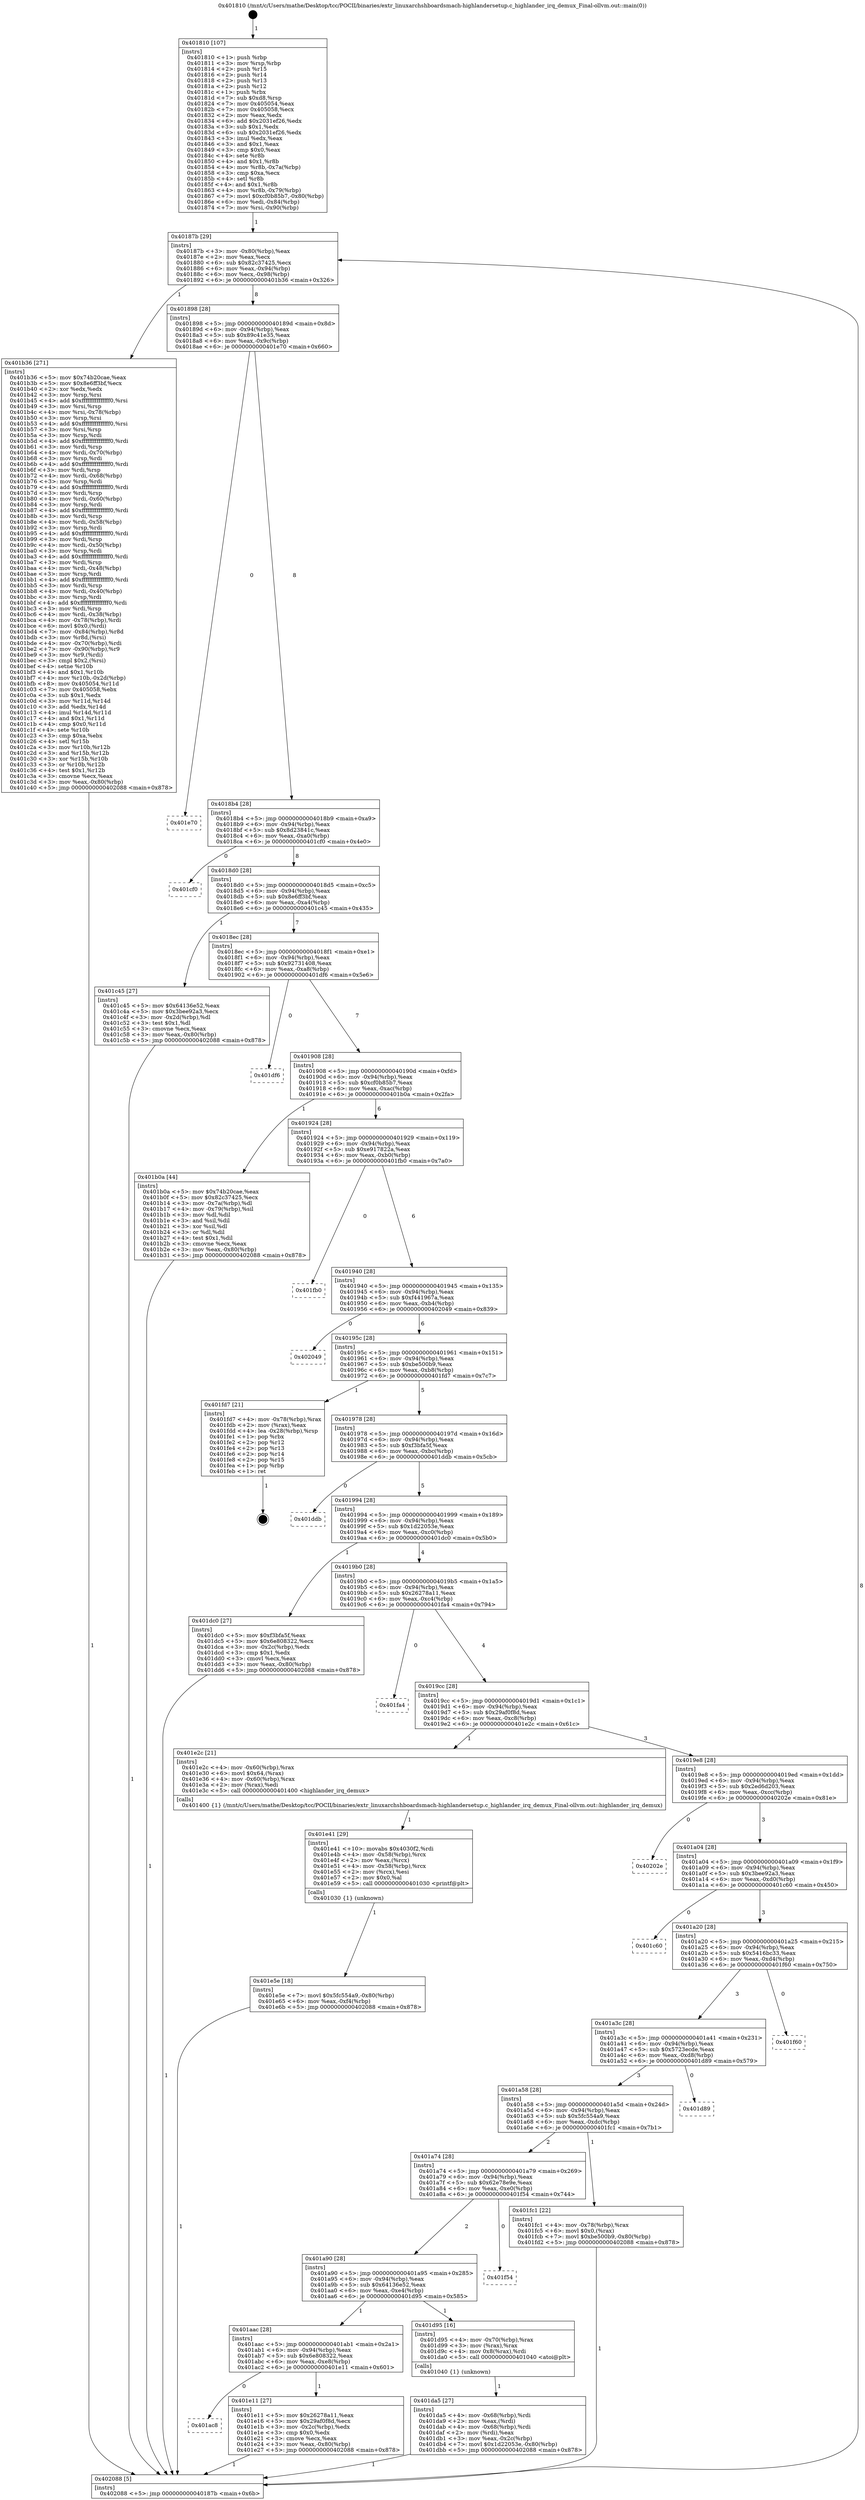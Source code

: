 digraph "0x401810" {
  label = "0x401810 (/mnt/c/Users/mathe/Desktop/tcc/POCII/binaries/extr_linuxarchshboardsmach-highlandersetup.c_highlander_irq_demux_Final-ollvm.out::main(0))"
  labelloc = "t"
  node[shape=record]

  Entry [label="",width=0.3,height=0.3,shape=circle,fillcolor=black,style=filled]
  "0x40187b" [label="{
     0x40187b [29]\l
     | [instrs]\l
     &nbsp;&nbsp;0x40187b \<+3\>: mov -0x80(%rbp),%eax\l
     &nbsp;&nbsp;0x40187e \<+2\>: mov %eax,%ecx\l
     &nbsp;&nbsp;0x401880 \<+6\>: sub $0x82c37425,%ecx\l
     &nbsp;&nbsp;0x401886 \<+6\>: mov %eax,-0x94(%rbp)\l
     &nbsp;&nbsp;0x40188c \<+6\>: mov %ecx,-0x98(%rbp)\l
     &nbsp;&nbsp;0x401892 \<+6\>: je 0000000000401b36 \<main+0x326\>\l
  }"]
  "0x401b36" [label="{
     0x401b36 [271]\l
     | [instrs]\l
     &nbsp;&nbsp;0x401b36 \<+5\>: mov $0x74b20cae,%eax\l
     &nbsp;&nbsp;0x401b3b \<+5\>: mov $0x8e6ff3bf,%ecx\l
     &nbsp;&nbsp;0x401b40 \<+2\>: xor %edx,%edx\l
     &nbsp;&nbsp;0x401b42 \<+3\>: mov %rsp,%rsi\l
     &nbsp;&nbsp;0x401b45 \<+4\>: add $0xfffffffffffffff0,%rsi\l
     &nbsp;&nbsp;0x401b49 \<+3\>: mov %rsi,%rsp\l
     &nbsp;&nbsp;0x401b4c \<+4\>: mov %rsi,-0x78(%rbp)\l
     &nbsp;&nbsp;0x401b50 \<+3\>: mov %rsp,%rsi\l
     &nbsp;&nbsp;0x401b53 \<+4\>: add $0xfffffffffffffff0,%rsi\l
     &nbsp;&nbsp;0x401b57 \<+3\>: mov %rsi,%rsp\l
     &nbsp;&nbsp;0x401b5a \<+3\>: mov %rsp,%rdi\l
     &nbsp;&nbsp;0x401b5d \<+4\>: add $0xfffffffffffffff0,%rdi\l
     &nbsp;&nbsp;0x401b61 \<+3\>: mov %rdi,%rsp\l
     &nbsp;&nbsp;0x401b64 \<+4\>: mov %rdi,-0x70(%rbp)\l
     &nbsp;&nbsp;0x401b68 \<+3\>: mov %rsp,%rdi\l
     &nbsp;&nbsp;0x401b6b \<+4\>: add $0xfffffffffffffff0,%rdi\l
     &nbsp;&nbsp;0x401b6f \<+3\>: mov %rdi,%rsp\l
     &nbsp;&nbsp;0x401b72 \<+4\>: mov %rdi,-0x68(%rbp)\l
     &nbsp;&nbsp;0x401b76 \<+3\>: mov %rsp,%rdi\l
     &nbsp;&nbsp;0x401b79 \<+4\>: add $0xfffffffffffffff0,%rdi\l
     &nbsp;&nbsp;0x401b7d \<+3\>: mov %rdi,%rsp\l
     &nbsp;&nbsp;0x401b80 \<+4\>: mov %rdi,-0x60(%rbp)\l
     &nbsp;&nbsp;0x401b84 \<+3\>: mov %rsp,%rdi\l
     &nbsp;&nbsp;0x401b87 \<+4\>: add $0xfffffffffffffff0,%rdi\l
     &nbsp;&nbsp;0x401b8b \<+3\>: mov %rdi,%rsp\l
     &nbsp;&nbsp;0x401b8e \<+4\>: mov %rdi,-0x58(%rbp)\l
     &nbsp;&nbsp;0x401b92 \<+3\>: mov %rsp,%rdi\l
     &nbsp;&nbsp;0x401b95 \<+4\>: add $0xfffffffffffffff0,%rdi\l
     &nbsp;&nbsp;0x401b99 \<+3\>: mov %rdi,%rsp\l
     &nbsp;&nbsp;0x401b9c \<+4\>: mov %rdi,-0x50(%rbp)\l
     &nbsp;&nbsp;0x401ba0 \<+3\>: mov %rsp,%rdi\l
     &nbsp;&nbsp;0x401ba3 \<+4\>: add $0xfffffffffffffff0,%rdi\l
     &nbsp;&nbsp;0x401ba7 \<+3\>: mov %rdi,%rsp\l
     &nbsp;&nbsp;0x401baa \<+4\>: mov %rdi,-0x48(%rbp)\l
     &nbsp;&nbsp;0x401bae \<+3\>: mov %rsp,%rdi\l
     &nbsp;&nbsp;0x401bb1 \<+4\>: add $0xfffffffffffffff0,%rdi\l
     &nbsp;&nbsp;0x401bb5 \<+3\>: mov %rdi,%rsp\l
     &nbsp;&nbsp;0x401bb8 \<+4\>: mov %rdi,-0x40(%rbp)\l
     &nbsp;&nbsp;0x401bbc \<+3\>: mov %rsp,%rdi\l
     &nbsp;&nbsp;0x401bbf \<+4\>: add $0xfffffffffffffff0,%rdi\l
     &nbsp;&nbsp;0x401bc3 \<+3\>: mov %rdi,%rsp\l
     &nbsp;&nbsp;0x401bc6 \<+4\>: mov %rdi,-0x38(%rbp)\l
     &nbsp;&nbsp;0x401bca \<+4\>: mov -0x78(%rbp),%rdi\l
     &nbsp;&nbsp;0x401bce \<+6\>: movl $0x0,(%rdi)\l
     &nbsp;&nbsp;0x401bd4 \<+7\>: mov -0x84(%rbp),%r8d\l
     &nbsp;&nbsp;0x401bdb \<+3\>: mov %r8d,(%rsi)\l
     &nbsp;&nbsp;0x401bde \<+4\>: mov -0x70(%rbp),%rdi\l
     &nbsp;&nbsp;0x401be2 \<+7\>: mov -0x90(%rbp),%r9\l
     &nbsp;&nbsp;0x401be9 \<+3\>: mov %r9,(%rdi)\l
     &nbsp;&nbsp;0x401bec \<+3\>: cmpl $0x2,(%rsi)\l
     &nbsp;&nbsp;0x401bef \<+4\>: setne %r10b\l
     &nbsp;&nbsp;0x401bf3 \<+4\>: and $0x1,%r10b\l
     &nbsp;&nbsp;0x401bf7 \<+4\>: mov %r10b,-0x2d(%rbp)\l
     &nbsp;&nbsp;0x401bfb \<+8\>: mov 0x405054,%r11d\l
     &nbsp;&nbsp;0x401c03 \<+7\>: mov 0x405058,%ebx\l
     &nbsp;&nbsp;0x401c0a \<+3\>: sub $0x1,%edx\l
     &nbsp;&nbsp;0x401c0d \<+3\>: mov %r11d,%r14d\l
     &nbsp;&nbsp;0x401c10 \<+3\>: add %edx,%r14d\l
     &nbsp;&nbsp;0x401c13 \<+4\>: imul %r14d,%r11d\l
     &nbsp;&nbsp;0x401c17 \<+4\>: and $0x1,%r11d\l
     &nbsp;&nbsp;0x401c1b \<+4\>: cmp $0x0,%r11d\l
     &nbsp;&nbsp;0x401c1f \<+4\>: sete %r10b\l
     &nbsp;&nbsp;0x401c23 \<+3\>: cmp $0xa,%ebx\l
     &nbsp;&nbsp;0x401c26 \<+4\>: setl %r15b\l
     &nbsp;&nbsp;0x401c2a \<+3\>: mov %r10b,%r12b\l
     &nbsp;&nbsp;0x401c2d \<+3\>: and %r15b,%r12b\l
     &nbsp;&nbsp;0x401c30 \<+3\>: xor %r15b,%r10b\l
     &nbsp;&nbsp;0x401c33 \<+3\>: or %r10b,%r12b\l
     &nbsp;&nbsp;0x401c36 \<+4\>: test $0x1,%r12b\l
     &nbsp;&nbsp;0x401c3a \<+3\>: cmovne %ecx,%eax\l
     &nbsp;&nbsp;0x401c3d \<+3\>: mov %eax,-0x80(%rbp)\l
     &nbsp;&nbsp;0x401c40 \<+5\>: jmp 0000000000402088 \<main+0x878\>\l
  }"]
  "0x401898" [label="{
     0x401898 [28]\l
     | [instrs]\l
     &nbsp;&nbsp;0x401898 \<+5\>: jmp 000000000040189d \<main+0x8d\>\l
     &nbsp;&nbsp;0x40189d \<+6\>: mov -0x94(%rbp),%eax\l
     &nbsp;&nbsp;0x4018a3 \<+5\>: sub $0x89c41e35,%eax\l
     &nbsp;&nbsp;0x4018a8 \<+6\>: mov %eax,-0x9c(%rbp)\l
     &nbsp;&nbsp;0x4018ae \<+6\>: je 0000000000401e70 \<main+0x660\>\l
  }"]
  Exit [label="",width=0.3,height=0.3,shape=circle,fillcolor=black,style=filled,peripheries=2]
  "0x401e70" [label="{
     0x401e70\l
  }", style=dashed]
  "0x4018b4" [label="{
     0x4018b4 [28]\l
     | [instrs]\l
     &nbsp;&nbsp;0x4018b4 \<+5\>: jmp 00000000004018b9 \<main+0xa9\>\l
     &nbsp;&nbsp;0x4018b9 \<+6\>: mov -0x94(%rbp),%eax\l
     &nbsp;&nbsp;0x4018bf \<+5\>: sub $0x8d23841c,%eax\l
     &nbsp;&nbsp;0x4018c4 \<+6\>: mov %eax,-0xa0(%rbp)\l
     &nbsp;&nbsp;0x4018ca \<+6\>: je 0000000000401cf0 \<main+0x4e0\>\l
  }"]
  "0x401e5e" [label="{
     0x401e5e [18]\l
     | [instrs]\l
     &nbsp;&nbsp;0x401e5e \<+7\>: movl $0x5fc554a9,-0x80(%rbp)\l
     &nbsp;&nbsp;0x401e65 \<+6\>: mov %eax,-0xf4(%rbp)\l
     &nbsp;&nbsp;0x401e6b \<+5\>: jmp 0000000000402088 \<main+0x878\>\l
  }"]
  "0x401cf0" [label="{
     0x401cf0\l
  }", style=dashed]
  "0x4018d0" [label="{
     0x4018d0 [28]\l
     | [instrs]\l
     &nbsp;&nbsp;0x4018d0 \<+5\>: jmp 00000000004018d5 \<main+0xc5\>\l
     &nbsp;&nbsp;0x4018d5 \<+6\>: mov -0x94(%rbp),%eax\l
     &nbsp;&nbsp;0x4018db \<+5\>: sub $0x8e6ff3bf,%eax\l
     &nbsp;&nbsp;0x4018e0 \<+6\>: mov %eax,-0xa4(%rbp)\l
     &nbsp;&nbsp;0x4018e6 \<+6\>: je 0000000000401c45 \<main+0x435\>\l
  }"]
  "0x401e41" [label="{
     0x401e41 [29]\l
     | [instrs]\l
     &nbsp;&nbsp;0x401e41 \<+10\>: movabs $0x4030f2,%rdi\l
     &nbsp;&nbsp;0x401e4b \<+4\>: mov -0x58(%rbp),%rcx\l
     &nbsp;&nbsp;0x401e4f \<+2\>: mov %eax,(%rcx)\l
     &nbsp;&nbsp;0x401e51 \<+4\>: mov -0x58(%rbp),%rcx\l
     &nbsp;&nbsp;0x401e55 \<+2\>: mov (%rcx),%esi\l
     &nbsp;&nbsp;0x401e57 \<+2\>: mov $0x0,%al\l
     &nbsp;&nbsp;0x401e59 \<+5\>: call 0000000000401030 \<printf@plt\>\l
     | [calls]\l
     &nbsp;&nbsp;0x401030 \{1\} (unknown)\l
  }"]
  "0x401c45" [label="{
     0x401c45 [27]\l
     | [instrs]\l
     &nbsp;&nbsp;0x401c45 \<+5\>: mov $0x64136e52,%eax\l
     &nbsp;&nbsp;0x401c4a \<+5\>: mov $0x3bee92a3,%ecx\l
     &nbsp;&nbsp;0x401c4f \<+3\>: mov -0x2d(%rbp),%dl\l
     &nbsp;&nbsp;0x401c52 \<+3\>: test $0x1,%dl\l
     &nbsp;&nbsp;0x401c55 \<+3\>: cmovne %ecx,%eax\l
     &nbsp;&nbsp;0x401c58 \<+3\>: mov %eax,-0x80(%rbp)\l
     &nbsp;&nbsp;0x401c5b \<+5\>: jmp 0000000000402088 \<main+0x878\>\l
  }"]
  "0x4018ec" [label="{
     0x4018ec [28]\l
     | [instrs]\l
     &nbsp;&nbsp;0x4018ec \<+5\>: jmp 00000000004018f1 \<main+0xe1\>\l
     &nbsp;&nbsp;0x4018f1 \<+6\>: mov -0x94(%rbp),%eax\l
     &nbsp;&nbsp;0x4018f7 \<+5\>: sub $0x92731408,%eax\l
     &nbsp;&nbsp;0x4018fc \<+6\>: mov %eax,-0xa8(%rbp)\l
     &nbsp;&nbsp;0x401902 \<+6\>: je 0000000000401df6 \<main+0x5e6\>\l
  }"]
  "0x401ac8" [label="{
     0x401ac8\l
  }", style=dashed]
  "0x401df6" [label="{
     0x401df6\l
  }", style=dashed]
  "0x401908" [label="{
     0x401908 [28]\l
     | [instrs]\l
     &nbsp;&nbsp;0x401908 \<+5\>: jmp 000000000040190d \<main+0xfd\>\l
     &nbsp;&nbsp;0x40190d \<+6\>: mov -0x94(%rbp),%eax\l
     &nbsp;&nbsp;0x401913 \<+5\>: sub $0xcf0b85b7,%eax\l
     &nbsp;&nbsp;0x401918 \<+6\>: mov %eax,-0xac(%rbp)\l
     &nbsp;&nbsp;0x40191e \<+6\>: je 0000000000401b0a \<main+0x2fa\>\l
  }"]
  "0x401e11" [label="{
     0x401e11 [27]\l
     | [instrs]\l
     &nbsp;&nbsp;0x401e11 \<+5\>: mov $0x26278a11,%eax\l
     &nbsp;&nbsp;0x401e16 \<+5\>: mov $0x29af0f8d,%ecx\l
     &nbsp;&nbsp;0x401e1b \<+3\>: mov -0x2c(%rbp),%edx\l
     &nbsp;&nbsp;0x401e1e \<+3\>: cmp $0x0,%edx\l
     &nbsp;&nbsp;0x401e21 \<+3\>: cmove %ecx,%eax\l
     &nbsp;&nbsp;0x401e24 \<+3\>: mov %eax,-0x80(%rbp)\l
     &nbsp;&nbsp;0x401e27 \<+5\>: jmp 0000000000402088 \<main+0x878\>\l
  }"]
  "0x401b0a" [label="{
     0x401b0a [44]\l
     | [instrs]\l
     &nbsp;&nbsp;0x401b0a \<+5\>: mov $0x74b20cae,%eax\l
     &nbsp;&nbsp;0x401b0f \<+5\>: mov $0x82c37425,%ecx\l
     &nbsp;&nbsp;0x401b14 \<+3\>: mov -0x7a(%rbp),%dl\l
     &nbsp;&nbsp;0x401b17 \<+4\>: mov -0x79(%rbp),%sil\l
     &nbsp;&nbsp;0x401b1b \<+3\>: mov %dl,%dil\l
     &nbsp;&nbsp;0x401b1e \<+3\>: and %sil,%dil\l
     &nbsp;&nbsp;0x401b21 \<+3\>: xor %sil,%dl\l
     &nbsp;&nbsp;0x401b24 \<+3\>: or %dl,%dil\l
     &nbsp;&nbsp;0x401b27 \<+4\>: test $0x1,%dil\l
     &nbsp;&nbsp;0x401b2b \<+3\>: cmovne %ecx,%eax\l
     &nbsp;&nbsp;0x401b2e \<+3\>: mov %eax,-0x80(%rbp)\l
     &nbsp;&nbsp;0x401b31 \<+5\>: jmp 0000000000402088 \<main+0x878\>\l
  }"]
  "0x401924" [label="{
     0x401924 [28]\l
     | [instrs]\l
     &nbsp;&nbsp;0x401924 \<+5\>: jmp 0000000000401929 \<main+0x119\>\l
     &nbsp;&nbsp;0x401929 \<+6\>: mov -0x94(%rbp),%eax\l
     &nbsp;&nbsp;0x40192f \<+5\>: sub $0xe917822a,%eax\l
     &nbsp;&nbsp;0x401934 \<+6\>: mov %eax,-0xb0(%rbp)\l
     &nbsp;&nbsp;0x40193a \<+6\>: je 0000000000401fb0 \<main+0x7a0\>\l
  }"]
  "0x402088" [label="{
     0x402088 [5]\l
     | [instrs]\l
     &nbsp;&nbsp;0x402088 \<+5\>: jmp 000000000040187b \<main+0x6b\>\l
  }"]
  "0x401810" [label="{
     0x401810 [107]\l
     | [instrs]\l
     &nbsp;&nbsp;0x401810 \<+1\>: push %rbp\l
     &nbsp;&nbsp;0x401811 \<+3\>: mov %rsp,%rbp\l
     &nbsp;&nbsp;0x401814 \<+2\>: push %r15\l
     &nbsp;&nbsp;0x401816 \<+2\>: push %r14\l
     &nbsp;&nbsp;0x401818 \<+2\>: push %r13\l
     &nbsp;&nbsp;0x40181a \<+2\>: push %r12\l
     &nbsp;&nbsp;0x40181c \<+1\>: push %rbx\l
     &nbsp;&nbsp;0x40181d \<+7\>: sub $0xd8,%rsp\l
     &nbsp;&nbsp;0x401824 \<+7\>: mov 0x405054,%eax\l
     &nbsp;&nbsp;0x40182b \<+7\>: mov 0x405058,%ecx\l
     &nbsp;&nbsp;0x401832 \<+2\>: mov %eax,%edx\l
     &nbsp;&nbsp;0x401834 \<+6\>: add $0x2031ef26,%edx\l
     &nbsp;&nbsp;0x40183a \<+3\>: sub $0x1,%edx\l
     &nbsp;&nbsp;0x40183d \<+6\>: sub $0x2031ef26,%edx\l
     &nbsp;&nbsp;0x401843 \<+3\>: imul %edx,%eax\l
     &nbsp;&nbsp;0x401846 \<+3\>: and $0x1,%eax\l
     &nbsp;&nbsp;0x401849 \<+3\>: cmp $0x0,%eax\l
     &nbsp;&nbsp;0x40184c \<+4\>: sete %r8b\l
     &nbsp;&nbsp;0x401850 \<+4\>: and $0x1,%r8b\l
     &nbsp;&nbsp;0x401854 \<+4\>: mov %r8b,-0x7a(%rbp)\l
     &nbsp;&nbsp;0x401858 \<+3\>: cmp $0xa,%ecx\l
     &nbsp;&nbsp;0x40185b \<+4\>: setl %r8b\l
     &nbsp;&nbsp;0x40185f \<+4\>: and $0x1,%r8b\l
     &nbsp;&nbsp;0x401863 \<+4\>: mov %r8b,-0x79(%rbp)\l
     &nbsp;&nbsp;0x401867 \<+7\>: movl $0xcf0b85b7,-0x80(%rbp)\l
     &nbsp;&nbsp;0x40186e \<+6\>: mov %edi,-0x84(%rbp)\l
     &nbsp;&nbsp;0x401874 \<+7\>: mov %rsi,-0x90(%rbp)\l
  }"]
  "0x401da5" [label="{
     0x401da5 [27]\l
     | [instrs]\l
     &nbsp;&nbsp;0x401da5 \<+4\>: mov -0x68(%rbp),%rdi\l
     &nbsp;&nbsp;0x401da9 \<+2\>: mov %eax,(%rdi)\l
     &nbsp;&nbsp;0x401dab \<+4\>: mov -0x68(%rbp),%rdi\l
     &nbsp;&nbsp;0x401daf \<+2\>: mov (%rdi),%eax\l
     &nbsp;&nbsp;0x401db1 \<+3\>: mov %eax,-0x2c(%rbp)\l
     &nbsp;&nbsp;0x401db4 \<+7\>: movl $0x1d22053e,-0x80(%rbp)\l
     &nbsp;&nbsp;0x401dbb \<+5\>: jmp 0000000000402088 \<main+0x878\>\l
  }"]
  "0x401aac" [label="{
     0x401aac [28]\l
     | [instrs]\l
     &nbsp;&nbsp;0x401aac \<+5\>: jmp 0000000000401ab1 \<main+0x2a1\>\l
     &nbsp;&nbsp;0x401ab1 \<+6\>: mov -0x94(%rbp),%eax\l
     &nbsp;&nbsp;0x401ab7 \<+5\>: sub $0x6e808322,%eax\l
     &nbsp;&nbsp;0x401abc \<+6\>: mov %eax,-0xe8(%rbp)\l
     &nbsp;&nbsp;0x401ac2 \<+6\>: je 0000000000401e11 \<main+0x601\>\l
  }"]
  "0x401fb0" [label="{
     0x401fb0\l
  }", style=dashed]
  "0x401940" [label="{
     0x401940 [28]\l
     | [instrs]\l
     &nbsp;&nbsp;0x401940 \<+5\>: jmp 0000000000401945 \<main+0x135\>\l
     &nbsp;&nbsp;0x401945 \<+6\>: mov -0x94(%rbp),%eax\l
     &nbsp;&nbsp;0x40194b \<+5\>: sub $0xf441967a,%eax\l
     &nbsp;&nbsp;0x401950 \<+6\>: mov %eax,-0xb4(%rbp)\l
     &nbsp;&nbsp;0x401956 \<+6\>: je 0000000000402049 \<main+0x839\>\l
  }"]
  "0x401d95" [label="{
     0x401d95 [16]\l
     | [instrs]\l
     &nbsp;&nbsp;0x401d95 \<+4\>: mov -0x70(%rbp),%rax\l
     &nbsp;&nbsp;0x401d99 \<+3\>: mov (%rax),%rax\l
     &nbsp;&nbsp;0x401d9c \<+4\>: mov 0x8(%rax),%rdi\l
     &nbsp;&nbsp;0x401da0 \<+5\>: call 0000000000401040 \<atoi@plt\>\l
     | [calls]\l
     &nbsp;&nbsp;0x401040 \{1\} (unknown)\l
  }"]
  "0x402049" [label="{
     0x402049\l
  }", style=dashed]
  "0x40195c" [label="{
     0x40195c [28]\l
     | [instrs]\l
     &nbsp;&nbsp;0x40195c \<+5\>: jmp 0000000000401961 \<main+0x151\>\l
     &nbsp;&nbsp;0x401961 \<+6\>: mov -0x94(%rbp),%eax\l
     &nbsp;&nbsp;0x401967 \<+5\>: sub $0xbe500b9,%eax\l
     &nbsp;&nbsp;0x40196c \<+6\>: mov %eax,-0xb8(%rbp)\l
     &nbsp;&nbsp;0x401972 \<+6\>: je 0000000000401fd7 \<main+0x7c7\>\l
  }"]
  "0x401a90" [label="{
     0x401a90 [28]\l
     | [instrs]\l
     &nbsp;&nbsp;0x401a90 \<+5\>: jmp 0000000000401a95 \<main+0x285\>\l
     &nbsp;&nbsp;0x401a95 \<+6\>: mov -0x94(%rbp),%eax\l
     &nbsp;&nbsp;0x401a9b \<+5\>: sub $0x64136e52,%eax\l
     &nbsp;&nbsp;0x401aa0 \<+6\>: mov %eax,-0xe4(%rbp)\l
     &nbsp;&nbsp;0x401aa6 \<+6\>: je 0000000000401d95 \<main+0x585\>\l
  }"]
  "0x401fd7" [label="{
     0x401fd7 [21]\l
     | [instrs]\l
     &nbsp;&nbsp;0x401fd7 \<+4\>: mov -0x78(%rbp),%rax\l
     &nbsp;&nbsp;0x401fdb \<+2\>: mov (%rax),%eax\l
     &nbsp;&nbsp;0x401fdd \<+4\>: lea -0x28(%rbp),%rsp\l
     &nbsp;&nbsp;0x401fe1 \<+1\>: pop %rbx\l
     &nbsp;&nbsp;0x401fe2 \<+2\>: pop %r12\l
     &nbsp;&nbsp;0x401fe4 \<+2\>: pop %r13\l
     &nbsp;&nbsp;0x401fe6 \<+2\>: pop %r14\l
     &nbsp;&nbsp;0x401fe8 \<+2\>: pop %r15\l
     &nbsp;&nbsp;0x401fea \<+1\>: pop %rbp\l
     &nbsp;&nbsp;0x401feb \<+1\>: ret\l
  }"]
  "0x401978" [label="{
     0x401978 [28]\l
     | [instrs]\l
     &nbsp;&nbsp;0x401978 \<+5\>: jmp 000000000040197d \<main+0x16d\>\l
     &nbsp;&nbsp;0x40197d \<+6\>: mov -0x94(%rbp),%eax\l
     &nbsp;&nbsp;0x401983 \<+5\>: sub $0xf3bfa5f,%eax\l
     &nbsp;&nbsp;0x401988 \<+6\>: mov %eax,-0xbc(%rbp)\l
     &nbsp;&nbsp;0x40198e \<+6\>: je 0000000000401ddb \<main+0x5cb\>\l
  }"]
  "0x401f54" [label="{
     0x401f54\l
  }", style=dashed]
  "0x401ddb" [label="{
     0x401ddb\l
  }", style=dashed]
  "0x401994" [label="{
     0x401994 [28]\l
     | [instrs]\l
     &nbsp;&nbsp;0x401994 \<+5\>: jmp 0000000000401999 \<main+0x189\>\l
     &nbsp;&nbsp;0x401999 \<+6\>: mov -0x94(%rbp),%eax\l
     &nbsp;&nbsp;0x40199f \<+5\>: sub $0x1d22053e,%eax\l
     &nbsp;&nbsp;0x4019a4 \<+6\>: mov %eax,-0xc0(%rbp)\l
     &nbsp;&nbsp;0x4019aa \<+6\>: je 0000000000401dc0 \<main+0x5b0\>\l
  }"]
  "0x401a74" [label="{
     0x401a74 [28]\l
     | [instrs]\l
     &nbsp;&nbsp;0x401a74 \<+5\>: jmp 0000000000401a79 \<main+0x269\>\l
     &nbsp;&nbsp;0x401a79 \<+6\>: mov -0x94(%rbp),%eax\l
     &nbsp;&nbsp;0x401a7f \<+5\>: sub $0x62e78e9e,%eax\l
     &nbsp;&nbsp;0x401a84 \<+6\>: mov %eax,-0xe0(%rbp)\l
     &nbsp;&nbsp;0x401a8a \<+6\>: je 0000000000401f54 \<main+0x744\>\l
  }"]
  "0x401dc0" [label="{
     0x401dc0 [27]\l
     | [instrs]\l
     &nbsp;&nbsp;0x401dc0 \<+5\>: mov $0xf3bfa5f,%eax\l
     &nbsp;&nbsp;0x401dc5 \<+5\>: mov $0x6e808322,%ecx\l
     &nbsp;&nbsp;0x401dca \<+3\>: mov -0x2c(%rbp),%edx\l
     &nbsp;&nbsp;0x401dcd \<+3\>: cmp $0x1,%edx\l
     &nbsp;&nbsp;0x401dd0 \<+3\>: cmovl %ecx,%eax\l
     &nbsp;&nbsp;0x401dd3 \<+3\>: mov %eax,-0x80(%rbp)\l
     &nbsp;&nbsp;0x401dd6 \<+5\>: jmp 0000000000402088 \<main+0x878\>\l
  }"]
  "0x4019b0" [label="{
     0x4019b0 [28]\l
     | [instrs]\l
     &nbsp;&nbsp;0x4019b0 \<+5\>: jmp 00000000004019b5 \<main+0x1a5\>\l
     &nbsp;&nbsp;0x4019b5 \<+6\>: mov -0x94(%rbp),%eax\l
     &nbsp;&nbsp;0x4019bb \<+5\>: sub $0x26278a11,%eax\l
     &nbsp;&nbsp;0x4019c0 \<+6\>: mov %eax,-0xc4(%rbp)\l
     &nbsp;&nbsp;0x4019c6 \<+6\>: je 0000000000401fa4 \<main+0x794\>\l
  }"]
  "0x401fc1" [label="{
     0x401fc1 [22]\l
     | [instrs]\l
     &nbsp;&nbsp;0x401fc1 \<+4\>: mov -0x78(%rbp),%rax\l
     &nbsp;&nbsp;0x401fc5 \<+6\>: movl $0x0,(%rax)\l
     &nbsp;&nbsp;0x401fcb \<+7\>: movl $0xbe500b9,-0x80(%rbp)\l
     &nbsp;&nbsp;0x401fd2 \<+5\>: jmp 0000000000402088 \<main+0x878\>\l
  }"]
  "0x401fa4" [label="{
     0x401fa4\l
  }", style=dashed]
  "0x4019cc" [label="{
     0x4019cc [28]\l
     | [instrs]\l
     &nbsp;&nbsp;0x4019cc \<+5\>: jmp 00000000004019d1 \<main+0x1c1\>\l
     &nbsp;&nbsp;0x4019d1 \<+6\>: mov -0x94(%rbp),%eax\l
     &nbsp;&nbsp;0x4019d7 \<+5\>: sub $0x29af0f8d,%eax\l
     &nbsp;&nbsp;0x4019dc \<+6\>: mov %eax,-0xc8(%rbp)\l
     &nbsp;&nbsp;0x4019e2 \<+6\>: je 0000000000401e2c \<main+0x61c\>\l
  }"]
  "0x401a58" [label="{
     0x401a58 [28]\l
     | [instrs]\l
     &nbsp;&nbsp;0x401a58 \<+5\>: jmp 0000000000401a5d \<main+0x24d\>\l
     &nbsp;&nbsp;0x401a5d \<+6\>: mov -0x94(%rbp),%eax\l
     &nbsp;&nbsp;0x401a63 \<+5\>: sub $0x5fc554a9,%eax\l
     &nbsp;&nbsp;0x401a68 \<+6\>: mov %eax,-0xdc(%rbp)\l
     &nbsp;&nbsp;0x401a6e \<+6\>: je 0000000000401fc1 \<main+0x7b1\>\l
  }"]
  "0x401e2c" [label="{
     0x401e2c [21]\l
     | [instrs]\l
     &nbsp;&nbsp;0x401e2c \<+4\>: mov -0x60(%rbp),%rax\l
     &nbsp;&nbsp;0x401e30 \<+6\>: movl $0x64,(%rax)\l
     &nbsp;&nbsp;0x401e36 \<+4\>: mov -0x60(%rbp),%rax\l
     &nbsp;&nbsp;0x401e3a \<+2\>: mov (%rax),%edi\l
     &nbsp;&nbsp;0x401e3c \<+5\>: call 0000000000401400 \<highlander_irq_demux\>\l
     | [calls]\l
     &nbsp;&nbsp;0x401400 \{1\} (/mnt/c/Users/mathe/Desktop/tcc/POCII/binaries/extr_linuxarchshboardsmach-highlandersetup.c_highlander_irq_demux_Final-ollvm.out::highlander_irq_demux)\l
  }"]
  "0x4019e8" [label="{
     0x4019e8 [28]\l
     | [instrs]\l
     &nbsp;&nbsp;0x4019e8 \<+5\>: jmp 00000000004019ed \<main+0x1dd\>\l
     &nbsp;&nbsp;0x4019ed \<+6\>: mov -0x94(%rbp),%eax\l
     &nbsp;&nbsp;0x4019f3 \<+5\>: sub $0x2ed6d203,%eax\l
     &nbsp;&nbsp;0x4019f8 \<+6\>: mov %eax,-0xcc(%rbp)\l
     &nbsp;&nbsp;0x4019fe \<+6\>: je 000000000040202e \<main+0x81e\>\l
  }"]
  "0x401d89" [label="{
     0x401d89\l
  }", style=dashed]
  "0x40202e" [label="{
     0x40202e\l
  }", style=dashed]
  "0x401a04" [label="{
     0x401a04 [28]\l
     | [instrs]\l
     &nbsp;&nbsp;0x401a04 \<+5\>: jmp 0000000000401a09 \<main+0x1f9\>\l
     &nbsp;&nbsp;0x401a09 \<+6\>: mov -0x94(%rbp),%eax\l
     &nbsp;&nbsp;0x401a0f \<+5\>: sub $0x3bee92a3,%eax\l
     &nbsp;&nbsp;0x401a14 \<+6\>: mov %eax,-0xd0(%rbp)\l
     &nbsp;&nbsp;0x401a1a \<+6\>: je 0000000000401c60 \<main+0x450\>\l
  }"]
  "0x401a3c" [label="{
     0x401a3c [28]\l
     | [instrs]\l
     &nbsp;&nbsp;0x401a3c \<+5\>: jmp 0000000000401a41 \<main+0x231\>\l
     &nbsp;&nbsp;0x401a41 \<+6\>: mov -0x94(%rbp),%eax\l
     &nbsp;&nbsp;0x401a47 \<+5\>: sub $0x5723ecde,%eax\l
     &nbsp;&nbsp;0x401a4c \<+6\>: mov %eax,-0xd8(%rbp)\l
     &nbsp;&nbsp;0x401a52 \<+6\>: je 0000000000401d89 \<main+0x579\>\l
  }"]
  "0x401c60" [label="{
     0x401c60\l
  }", style=dashed]
  "0x401a20" [label="{
     0x401a20 [28]\l
     | [instrs]\l
     &nbsp;&nbsp;0x401a20 \<+5\>: jmp 0000000000401a25 \<main+0x215\>\l
     &nbsp;&nbsp;0x401a25 \<+6\>: mov -0x94(%rbp),%eax\l
     &nbsp;&nbsp;0x401a2b \<+5\>: sub $0x5416bc33,%eax\l
     &nbsp;&nbsp;0x401a30 \<+6\>: mov %eax,-0xd4(%rbp)\l
     &nbsp;&nbsp;0x401a36 \<+6\>: je 0000000000401f60 \<main+0x750\>\l
  }"]
  "0x401f60" [label="{
     0x401f60\l
  }", style=dashed]
  Entry -> "0x401810" [label=" 1"]
  "0x40187b" -> "0x401b36" [label=" 1"]
  "0x40187b" -> "0x401898" [label=" 8"]
  "0x401fd7" -> Exit [label=" 1"]
  "0x401898" -> "0x401e70" [label=" 0"]
  "0x401898" -> "0x4018b4" [label=" 8"]
  "0x401fc1" -> "0x402088" [label=" 1"]
  "0x4018b4" -> "0x401cf0" [label=" 0"]
  "0x4018b4" -> "0x4018d0" [label=" 8"]
  "0x401e5e" -> "0x402088" [label=" 1"]
  "0x4018d0" -> "0x401c45" [label=" 1"]
  "0x4018d0" -> "0x4018ec" [label=" 7"]
  "0x401e41" -> "0x401e5e" [label=" 1"]
  "0x4018ec" -> "0x401df6" [label=" 0"]
  "0x4018ec" -> "0x401908" [label=" 7"]
  "0x401e2c" -> "0x401e41" [label=" 1"]
  "0x401908" -> "0x401b0a" [label=" 1"]
  "0x401908" -> "0x401924" [label=" 6"]
  "0x401b0a" -> "0x402088" [label=" 1"]
  "0x401810" -> "0x40187b" [label=" 1"]
  "0x402088" -> "0x40187b" [label=" 8"]
  "0x401e11" -> "0x402088" [label=" 1"]
  "0x401b36" -> "0x402088" [label=" 1"]
  "0x401c45" -> "0x402088" [label=" 1"]
  "0x401aac" -> "0x401e11" [label=" 1"]
  "0x401924" -> "0x401fb0" [label=" 0"]
  "0x401924" -> "0x401940" [label=" 6"]
  "0x401aac" -> "0x401ac8" [label=" 0"]
  "0x401940" -> "0x402049" [label=" 0"]
  "0x401940" -> "0x40195c" [label=" 6"]
  "0x401dc0" -> "0x402088" [label=" 1"]
  "0x40195c" -> "0x401fd7" [label=" 1"]
  "0x40195c" -> "0x401978" [label=" 5"]
  "0x401d95" -> "0x401da5" [label=" 1"]
  "0x401978" -> "0x401ddb" [label=" 0"]
  "0x401978" -> "0x401994" [label=" 5"]
  "0x401a90" -> "0x401aac" [label=" 1"]
  "0x401994" -> "0x401dc0" [label=" 1"]
  "0x401994" -> "0x4019b0" [label=" 4"]
  "0x401da5" -> "0x402088" [label=" 1"]
  "0x4019b0" -> "0x401fa4" [label=" 0"]
  "0x4019b0" -> "0x4019cc" [label=" 4"]
  "0x401a74" -> "0x401a90" [label=" 2"]
  "0x4019cc" -> "0x401e2c" [label=" 1"]
  "0x4019cc" -> "0x4019e8" [label=" 3"]
  "0x401a90" -> "0x401d95" [label=" 1"]
  "0x4019e8" -> "0x40202e" [label=" 0"]
  "0x4019e8" -> "0x401a04" [label=" 3"]
  "0x401a58" -> "0x401a74" [label=" 2"]
  "0x401a04" -> "0x401c60" [label=" 0"]
  "0x401a04" -> "0x401a20" [label=" 3"]
  "0x401a74" -> "0x401f54" [label=" 0"]
  "0x401a20" -> "0x401f60" [label=" 0"]
  "0x401a20" -> "0x401a3c" [label=" 3"]
  "0x401a58" -> "0x401fc1" [label=" 1"]
  "0x401a3c" -> "0x401d89" [label=" 0"]
  "0x401a3c" -> "0x401a58" [label=" 3"]
}
